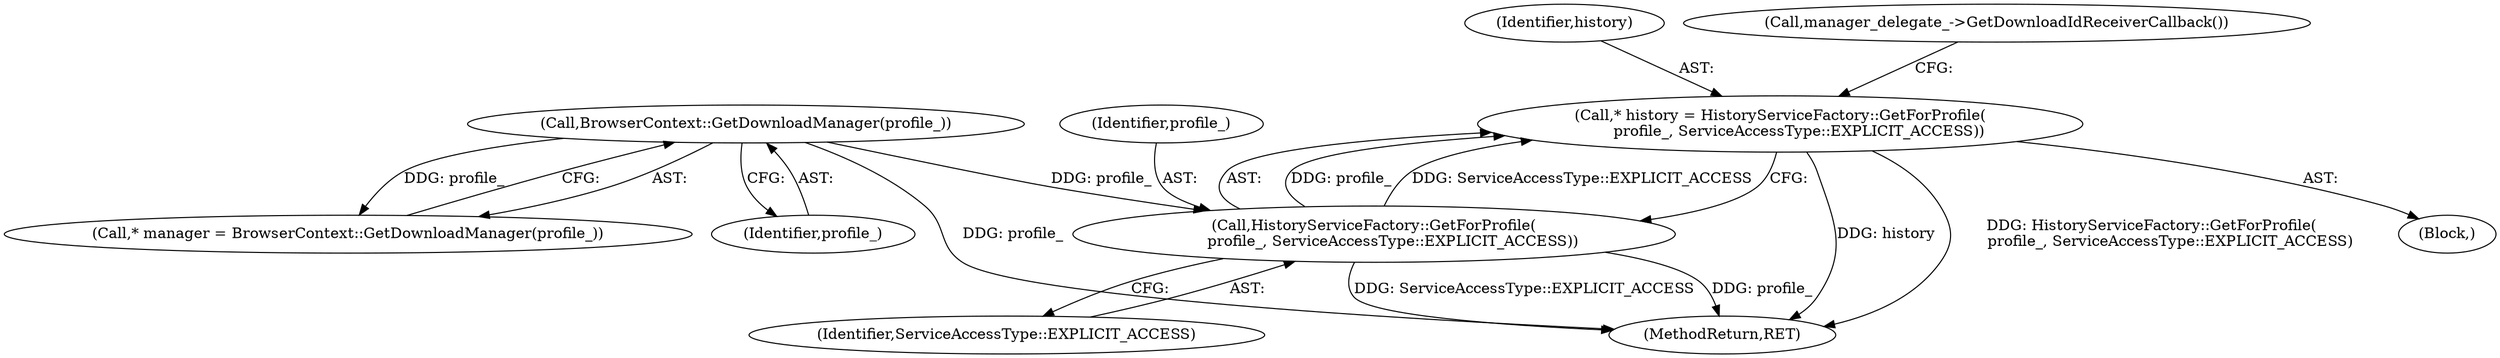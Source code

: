 digraph "0_Chrome_cbb2c0940d4e3914ccd74f6466ff4cb9e50e0e86_0@pointer" {
"1000137" [label="(Call,* history = HistoryServiceFactory::GetForProfile(\n        profile_, ServiceAccessType::EXPLICIT_ACCESS))"];
"1000139" [label="(Call,HistoryServiceFactory::GetForProfile(\n        profile_, ServiceAccessType::EXPLICIT_ACCESS))"];
"1000105" [label="(Call,BrowserContext::GetDownloadManager(profile_))"];
"1000151" [label="(MethodReturn,RET)"];
"1000140" [label="(Identifier,profile_)"];
"1000138" [label="(Identifier,history)"];
"1000143" [label="(Call,manager_delegate_->GetDownloadIdReceiverCallback())"];
"1000103" [label="(Call,* manager = BrowserContext::GetDownloadManager(profile_))"];
"1000139" [label="(Call,HistoryServiceFactory::GetForProfile(\n        profile_, ServiceAccessType::EXPLICIT_ACCESS))"];
"1000141" [label="(Identifier,ServiceAccessType::EXPLICIT_ACCESS)"];
"1000137" [label="(Call,* history = HistoryServiceFactory::GetForProfile(\n        profile_, ServiceAccessType::EXPLICIT_ACCESS))"];
"1000105" [label="(Call,BrowserContext::GetDownloadManager(profile_))"];
"1000106" [label="(Identifier,profile_)"];
"1000135" [label="(Block,)"];
"1000137" -> "1000135"  [label="AST: "];
"1000137" -> "1000139"  [label="CFG: "];
"1000138" -> "1000137"  [label="AST: "];
"1000139" -> "1000137"  [label="AST: "];
"1000143" -> "1000137"  [label="CFG: "];
"1000137" -> "1000151"  [label="DDG: history"];
"1000137" -> "1000151"  [label="DDG: HistoryServiceFactory::GetForProfile(\n        profile_, ServiceAccessType::EXPLICIT_ACCESS)"];
"1000139" -> "1000137"  [label="DDG: profile_"];
"1000139" -> "1000137"  [label="DDG: ServiceAccessType::EXPLICIT_ACCESS"];
"1000139" -> "1000141"  [label="CFG: "];
"1000140" -> "1000139"  [label="AST: "];
"1000141" -> "1000139"  [label="AST: "];
"1000139" -> "1000151"  [label="DDG: profile_"];
"1000139" -> "1000151"  [label="DDG: ServiceAccessType::EXPLICIT_ACCESS"];
"1000105" -> "1000139"  [label="DDG: profile_"];
"1000105" -> "1000103"  [label="AST: "];
"1000105" -> "1000106"  [label="CFG: "];
"1000106" -> "1000105"  [label="AST: "];
"1000103" -> "1000105"  [label="CFG: "];
"1000105" -> "1000151"  [label="DDG: profile_"];
"1000105" -> "1000103"  [label="DDG: profile_"];
}
